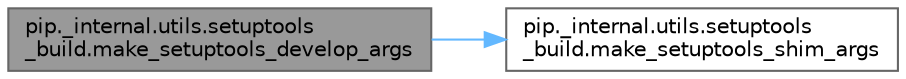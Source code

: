 digraph "pip._internal.utils.setuptools_build.make_setuptools_develop_args"
{
 // LATEX_PDF_SIZE
  bgcolor="transparent";
  edge [fontname=Helvetica,fontsize=10,labelfontname=Helvetica,labelfontsize=10];
  node [fontname=Helvetica,fontsize=10,shape=box,height=0.2,width=0.4];
  rankdir="LR";
  Node1 [id="Node000001",label="pip._internal.utils.setuptools\l_build.make_setuptools_develop_args",height=0.2,width=0.4,color="gray40", fillcolor="grey60", style="filled", fontcolor="black",tooltip=" "];
  Node1 -> Node2 [id="edge1_Node000001_Node000002",color="steelblue1",style="solid",tooltip=" "];
  Node2 [id="Node000002",label="pip._internal.utils.setuptools\l_build.make_setuptools_shim_args",height=0.2,width=0.4,color="grey40", fillcolor="white", style="filled",URL="$namespacepip_1_1__internal_1_1utils_1_1setuptools__build.html#aa4496c399d218015c5ecb218c10e1ad7",tooltip=" "];
}
